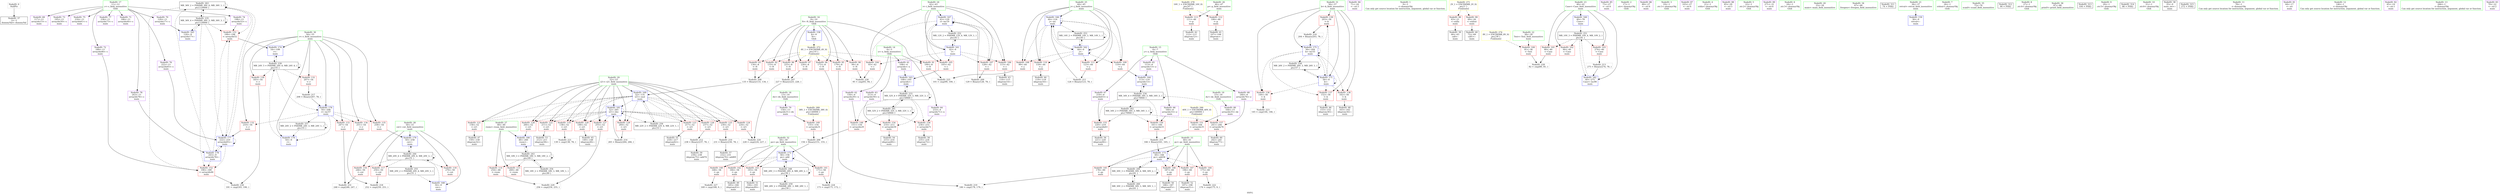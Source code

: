 digraph "SVFG" {
	label="SVFG";

	Node0x564c659295b0 [shape=record,color=grey,label="{NodeID: 0\nNullPtr}"];
	Node0x564c659295b0 -> Node0x564c6594e9d0[style=solid];
	Node0x564c6596e390 [shape=record,color=black,label="{NodeID: 263\nMR_36V_2 = PHI(MR_36V_6, MR_36V_1, )\npts\{120000 \}\n}"];
	Node0x564c6596e390 -> Node0x564c659567b0[style=dashed];
	Node0x564c6596e390 -> Node0x564c65956880[style=dashed];
	Node0x564c6596e390 -> Node0x564c65957c30[style=dashed];
	Node0x564c6596e390 -> Node0x564c65965390[style=dashed];
	Node0x564c6596e390 -> Node0x564c6596e390[style=dashed];
	Node0x564c65957ea0 [shape=record,color=blue,label="{NodeID: 180\n48\<--260\nroom\<--\nmain\n}"];
	Node0x564c65957ea0 -> Node0x564c65967b90[style=dashed];
	Node0x564c6594f3c0 [shape=record,color=red,label="{NodeID: 97\n226\<--8\n\<--N\nmain\n}"];
	Node0x564c6594f3c0 -> Node0x564c659535e0[style=solid];
	Node0x564c6594e390 [shape=record,color=green,label="{NodeID: 14\n4\<--5\nx\<--x_field_insensitive\nGlob }"];
	Node0x564c6594e390 -> Node0x564c65950da0[style=solid];
	Node0x564c6594e390 -> Node0x564c65950e70[style=solid];
	Node0x564c6594e390 -> Node0x564c65950f40[style=solid];
	Node0x564c6594e390 -> Node0x564c65951010[style=solid];
	Node0x564c6594ff20 [shape=record,color=red,label="{NodeID: 111\n123\<--44\n\<--j\nmain\n}"];
	Node0x564c6594ff20 -> Node0x564c6595a9f0[style=solid];
	Node0x564c6592d840 [shape=record,color=green,label="{NodeID: 28\n50\<--51\ncnt\<--cnt_field_insensitive\nmain\n}"];
	Node0x564c6592d840 -> Node0x564c65954a70[style=solid];
	Node0x564c6592d840 -> Node0x564c65954b40[style=solid];
	Node0x564c6592d840 -> Node0x564c65954c10[style=solid];
	Node0x564c6592d840 -> Node0x564c659574e0[style=solid];
	Node0x564c6592d840 -> Node0x564c65957dd0[style=solid];
	Node0x564c65953760 [shape=record,color=grey,label="{NodeID: 208\n135 = Binary(133, 134, )\n}"];
	Node0x564c65953760 -> Node0x564c659575b0[style=solid];
	Node0x564c659551c0 [shape=record,color=red,label="{NodeID: 125\n230\<--52\n\<--i21\nmain\n}"];
	Node0x564c659551c0 -> Node0x564c6595a870[style=solid];
	Node0x564c6594ee10 [shape=record,color=black,label="{NodeID: 42\n112\<--111\nidxprom12\<--\nmain\n}"];
	Node0x564c6595ba70 [shape=record,color=grey,label="{NodeID: 222\n176 = cmp(175, 9, )\n}"];
	Node0x564c65955d20 [shape=record,color=red,label="{NodeID: 139\n203\<--56\n\<--k\nmain\n}"];
	Node0x564c65955d20 -> Node0x564c6595b170[style=solid];
	Node0x564c65950990 [shape=record,color=black,label="{NodeID: 56\n221\<--220\nidxprom64\<--\nmain\n}"];
	Node0x564c65956880 [shape=record,color=red,label="{NodeID: 153\n199\<--198\n\<--arrayidx52\nmain\n}"];
	Node0x564c65956880 -> Node0x564c659579c0[style=solid];
	Node0x564c659514f0 [shape=record,color=purple,label="{NodeID: 70\n120\<--11\narrayidx17\<--c\nmain\n}"];
	Node0x564c659514f0 -> Node0x564c65957270[style=solid];
	Node0x564c65957410 [shape=record,color=blue,label="{NodeID: 167\n42\<--129\ni\<--inc19\nmain\n}"];
	Node0x564c65957410 -> Node0x564c6594f970[style=dashed];
	Node0x564c65957410 -> Node0x564c6594fa40[style=dashed];
	Node0x564c65957410 -> Node0x564c6594fb10[style=dashed];
	Node0x564c65957410 -> Node0x564c6594fbe0[style=dashed];
	Node0x564c65957410 -> Node0x564c65957410[style=dashed];
	Node0x564c65957410 -> Node0x564c6596a890[style=dashed];
	Node0x564c65952050 [shape=record,color=purple,label="{NodeID: 84\n71\<--24\n\<--.str.3\nmain\n}"];
	Node0x564c6592cea0 [shape=record,color=green,label="{NodeID: 1\n9\<--1\n\<--dummyObj\nCan only get source location for instruction, argument, global var or function.}"];
	Node0x564c65957f70 [shape=record,color=blue,label="{NodeID: 181\n52\<--265\ni21\<--dec\nmain\n}"];
	Node0x564c65957f70 -> Node0x564c65954ce0[style=dashed];
	Node0x564c65957f70 -> Node0x564c65954db0[style=dashed];
	Node0x564c65957f70 -> Node0x564c65954e80[style=dashed];
	Node0x564c65957f70 -> Node0x564c65954f50[style=dashed];
	Node0x564c65957f70 -> Node0x564c65955020[style=dashed];
	Node0x564c65957f70 -> Node0x564c659550f0[style=dashed];
	Node0x564c65957f70 -> Node0x564c659551c0[style=dashed];
	Node0x564c65957f70 -> Node0x564c65955290[style=dashed];
	Node0x564c65957f70 -> Node0x564c65955360[style=dashed];
	Node0x564c65957f70 -> Node0x564c65955430[style=dashed];
	Node0x564c65957f70 -> Node0x564c65955500[style=dashed];
	Node0x564c65957f70 -> Node0x564c65957f70[style=dashed];
	Node0x564c65957f70 -> Node0x564c6596c4a0[style=dashed];
	Node0x564c6594f490 [shape=record,color=red,label="{NodeID: 98\n63\<--21\n\<--stdin\nmain\n}"];
	Node0x564c6594f490 -> Node0x564c6594eba0[style=solid];
	Node0x564c6592c820 [shape=record,color=green,label="{NodeID: 15\n6\<--7\ny\<--y_field_insensitive\nGlob }"];
	Node0x564c6592c820 -> Node0x564c659510e0[style=solid];
	Node0x564c6592c820 -> Node0x564c659511b0[style=solid];
	Node0x564c6592c820 -> Node0x564c65951280[style=solid];
	Node0x564c6592c820 -> Node0x564c65951350[style=solid];
	Node0x564c65971bf0 [shape=record,color=yellow,style=double,label="{NodeID: 278\n16V_1 = ENCHI(MR_16V_0)\npts\{47 \}\nFun[main]}"];
	Node0x564c65971bf0 -> Node0x564c6594fff0[style=dashed];
	Node0x564c65971bf0 -> Node0x564c659500c0[style=dashed];
	Node0x564c6594fff0 [shape=record,color=red,label="{NodeID: 112\n106\<--46\n\<--p\nmain\n}"];
	Node0x564c6594fff0 -> Node0x564c6594ed40[style=solid];
	Node0x564c6592d910 [shape=record,color=green,label="{NodeID: 29\n52\<--53\ni21\<--i21_field_insensitive\nmain\n}"];
	Node0x564c6592d910 -> Node0x564c65954ce0[style=solid];
	Node0x564c6592d910 -> Node0x564c65954db0[style=solid];
	Node0x564c6592d910 -> Node0x564c65954e80[style=solid];
	Node0x564c6592d910 -> Node0x564c65954f50[style=solid];
	Node0x564c6592d910 -> Node0x564c65955020[style=solid];
	Node0x564c6592d910 -> Node0x564c659550f0[style=solid];
	Node0x564c6592d910 -> Node0x564c659551c0[style=solid];
	Node0x564c6592d910 -> Node0x564c65955290[style=solid];
	Node0x564c6592d910 -> Node0x564c65955360[style=solid];
	Node0x564c6592d910 -> Node0x564c65955430[style=solid];
	Node0x564c6592d910 -> Node0x564c65955500[style=solid];
	Node0x564c6592d910 -> Node0x564c659575b0[style=solid];
	Node0x564c6592d910 -> Node0x564c65957f70[style=solid];
	Node0x564c659538e0 [shape=record,color=grey,label="{NodeID: 209\n129 = Binary(128, 78, )\n}"];
	Node0x564c659538e0 -> Node0x564c65957410[style=solid];
	Node0x564c65955290 [shape=record,color=red,label="{NodeID: 126\n237\<--52\n\<--i21\nmain\n}"];
	Node0x564c65955290 -> Node0x564c6595ab70[style=solid];
	Node0x564c6594eee0 [shape=record,color=black,label="{NodeID: 43\n116\<--115\nidxprom14\<--\nmain\n}"];
	Node0x564c6595bbf0 [shape=record,color=grey,label="{NodeID: 223\n145 = cmp(144, 146, )\n}"];
	Node0x564c65955df0 [shape=record,color=red,label="{NodeID: 140\n168\<--58\n\<--px\nmain\n}"];
	Node0x564c65955df0 -> Node0x564c6595c1f0[style=solid];
	Node0x564c65950a60 [shape=record,color=black,label="{NodeID: 57\n232\<--231\nidxprom70\<--add69\nmain\n}"];
	Node0x564c65956950 [shape=record,color=red,label="{NodeID: 154\n214\<--213\n\<--arrayidx59\nmain\n}"];
	Node0x564c65956950 -> Node0x564c659507f0[style=solid];
	Node0x564c659515c0 [shape=record,color=purple,label="{NodeID: 71\n186\<--11\narrayidx44\<--c\nmain\n}"];
	Node0x564c6596a390 [shape=record,color=black,label="{NodeID: 251\nMR_10V_3 = PHI(MR_10V_4, MR_10V_2, )\npts\{41 \}\n}"];
	Node0x564c6596a390 -> Node0x564c6594f700[style=dashed];
	Node0x564c6596a390 -> Node0x564c6594f7d0[style=dashed];
	Node0x564c6596a390 -> Node0x564c6594f8a0[style=dashed];
	Node0x564c6596a390 -> Node0x564c65958040[style=dashed];
	Node0x564c659574e0 [shape=record,color=blue,label="{NodeID: 168\n50\<--9\ncnt\<--\nmain\n}"];
	Node0x564c659574e0 -> Node0x564c65968090[style=dashed];
	Node0x564c65952120 [shape=record,color=purple,label="{NodeID: 85\n73\<--27\n\<--.str.4\nmain\n}"];
	Node0x564c6592cff0 [shape=record,color=green,label="{NodeID: 2\n17\<--1\n.str\<--dummyObj\nGlob }"];
	Node0x564c65958040 [shape=record,color=blue,label="{NodeID: 182\n40\<--275\nCase\<--inc90\nmain\n}"];
	Node0x564c65958040 -> Node0x564c6596a390[style=dashed];
	Node0x564c6594f560 [shape=record,color=red,label="{NodeID: 99\n69\<--26\n\<--stdout\nmain\n}"];
	Node0x564c6594f560 -> Node0x564c6594ec70[style=solid];
	Node0x564c6592c920 [shape=record,color=green,label="{NodeID: 16\n8\<--10\nN\<--N_field_insensitive\nGlob }"];
	Node0x564c6592c920 -> Node0x564c65952530[style=solid];
	Node0x564c6592c920 -> Node0x564c65952600[style=solid];
	Node0x564c6592c920 -> Node0x564c659526d0[style=solid];
	Node0x564c6592c920 -> Node0x564c659527a0[style=solid];
	Node0x564c6592c920 -> Node0x564c65952870[style=solid];
	Node0x564c6592c920 -> Node0x564c65952940[style=solid];
	Node0x564c6592c920 -> Node0x564c6594f2f0[style=solid];
	Node0x564c6592c920 -> Node0x564c6594f3c0[style=solid];
	Node0x564c6592c920 -> Node0x564c65956c90[style=solid];
	Node0x564c659500c0 [shape=record,color=red,label="{NodeID: 113\n111\<--46\n\<--p\nmain\n}"];
	Node0x564c659500c0 -> Node0x564c6594ee10[style=solid];
	Node0x564c6592d9e0 [shape=record,color=green,label="{NodeID: 30\n54\<--55\nr\<--r_field_insensitive\nmain\n}"];
	Node0x564c6592d9e0 -> Node0x564c659555d0[style=solid];
	Node0x564c6592d9e0 -> Node0x564c659556a0[style=solid];
	Node0x564c6592d9e0 -> Node0x564c65955770[style=solid];
	Node0x564c6592d9e0 -> Node0x564c65955840[style=solid];
	Node0x564c6592d9e0 -> Node0x564c65955910[style=solid];
	Node0x564c6592d9e0 -> Node0x564c659559e0[style=solid];
	Node0x564c6592d9e0 -> Node0x564c65957680[style=solid];
	Node0x564c6592d9e0 -> Node0x564c659579c0[style=solid];
	Node0x564c6592d9e0 -> Node0x564c65957b60[style=solid];
	Node0x564c6595a870 [shape=record,color=grey,label="{NodeID: 210\n231 = Binary(230, 78, )\n}"];
	Node0x564c6595a870 -> Node0x564c65950a60[style=solid];
	Node0x564c65955360 [shape=record,color=red,label="{NodeID: 127\n255\<--52\n\<--i21\nmain\n}"];
	Node0x564c65955360 -> Node0x564c6595c4f0[style=solid];
	Node0x564c6594efb0 [shape=record,color=black,label="{NodeID: 44\n119\<--118\nidxprom16\<--\nmain\n}"];
	Node0x564c6595bd70 [shape=record,color=grey,label="{NodeID: 224\n173 = cmp(171, 172, )\n}"];
	Node0x564c65955ec0 [shape=record,color=red,label="{NodeID: 141\n171\<--58\n\<--px\nmain\n}"];
	Node0x564c65955ec0 -> Node0x564c6595bd70[style=solid];
	Node0x564c65950b30 [shape=record,color=black,label="{NodeID: 58\n235\<--234\nidxprom72\<--\nmain\n}"];
	Node0x564c65956a20 [shape=record,color=red,label="{NodeID: 155\n220\<--219\n\<--arrayidx63\nmain\n}"];
	Node0x564c65956a20 -> Node0x564c65950990[style=solid];
	Node0x564c65951690 [shape=record,color=purple,label="{NodeID: 72\n189\<--11\narrayidx46\<--c\nmain\n}"];
	Node0x564c65951690 -> Node0x564c659567b0[style=solid];
	Node0x564c6596a890 [shape=record,color=black,label="{NodeID: 252\nMR_12V_2 = PHI(MR_12V_4, MR_12V_1, )\npts\{43 \}\n}"];
	Node0x564c6596a890 -> Node0x564c65956f30[style=dashed];
	Node0x564c659575b0 [shape=record,color=blue,label="{NodeID: 169\n52\<--135\ni21\<--mul\nmain\n}"];
	Node0x564c659575b0 -> Node0x564c65954ce0[style=dashed];
	Node0x564c659575b0 -> Node0x564c65954db0[style=dashed];
	Node0x564c659575b0 -> Node0x564c65954e80[style=dashed];
	Node0x564c659575b0 -> Node0x564c65954f50[style=dashed];
	Node0x564c659575b0 -> Node0x564c65955020[style=dashed];
	Node0x564c659575b0 -> Node0x564c659550f0[style=dashed];
	Node0x564c659575b0 -> Node0x564c659551c0[style=dashed];
	Node0x564c659575b0 -> Node0x564c65955290[style=dashed];
	Node0x564c659575b0 -> Node0x564c65955360[style=dashed];
	Node0x564c659575b0 -> Node0x564c65955430[style=dashed];
	Node0x564c659575b0 -> Node0x564c65955500[style=dashed];
	Node0x564c659575b0 -> Node0x564c65957f70[style=dashed];
	Node0x564c659575b0 -> Node0x564c6596c4a0[style=dashed];
	Node0x564c659521f0 [shape=record,color=purple,label="{NodeID: 86\n89\<--27\n\<--.str.4\nmain\n}"];
	Node0x564c6592c490 [shape=record,color=green,label="{NodeID: 3\n19\<--1\n.str.1\<--dummyObj\nGlob }"];
	Node0x564c6594f630 [shape=record,color=red,label="{NodeID: 100\n81\<--38\n\<--Test\nmain\n}"];
	Node0x564c6594f630 -> Node0x564c6595c370[style=solid];
	Node0x564c65929750 [shape=record,color=green,label="{NodeID: 17\n11\<--12\nc\<--c_field_insensitive\nGlob }"];
	Node0x564c65929750 -> Node0x564c65951420[style=solid];
	Node0x564c65929750 -> Node0x564c659514f0[style=solid];
	Node0x564c65929750 -> Node0x564c659515c0[style=solid];
	Node0x564c65929750 -> Node0x564c65951690[style=solid];
	Node0x564c65929750 -> Node0x564c65951760[style=solid];
	Node0x564c65929750 -> Node0x564c65951830[style=solid];
	Node0x564c65929750 -> Node0x564c65951900[style=solid];
	Node0x564c65929750 -> Node0x564c659519d0[style=solid];
	Node0x564c65929750 -> Node0x564c65951aa0[style=solid];
	Node0x564c65929750 -> Node0x564c65951b70[style=solid];
	Node0x564c65950190 [shape=record,color=red,label="{NodeID: 114\n254\<--48\n\<--room\nmain\n}"];
	Node0x564c65950190 -> Node0x564c6595c4f0[style=solid];
	Node0x564c6592dab0 [shape=record,color=green,label="{NodeID: 31\n56\<--57\nk\<--k_field_insensitive\nmain\n}"];
	Node0x564c6592dab0 -> Node0x564c65955ab0[style=solid];
	Node0x564c6592dab0 -> Node0x564c65955b80[style=solid];
	Node0x564c6592dab0 -> Node0x564c65955c50[style=solid];
	Node0x564c6592dab0 -> Node0x564c65955d20[style=solid];
	Node0x564c6592dab0 -> Node0x564c65957750[style=solid];
	Node0x564c6592dab0 -> Node0x564c65957a90[style=solid];
	Node0x564c6595a9f0 [shape=record,color=grey,label="{NodeID: 211\n124 = Binary(123, 78, )\n}"];
	Node0x564c6595a9f0 -> Node0x564c65957340[style=solid];
	Node0x564c65955430 [shape=record,color=red,label="{NodeID: 128\n260\<--52\n\<--i21\nmain\n}"];
	Node0x564c65955430 -> Node0x564c65957ea0[style=solid];
	Node0x564c6594f080 [shape=record,color=black,label="{NodeID: 45\n149\<--148\nidxprom28\<--\nmain\n}"];
	Node0x564c6595bef0 [shape=record,color=grey,label="{NodeID: 225\n101 = cmp(99, 100, )\n}"];
	Node0x564c65955f90 [shape=record,color=red,label="{NodeID: 142\n184\<--58\n\<--px\nmain\n}"];
	Node0x564c65955f90 -> Node0x564c659503e0[style=solid];
	Node0x564c65950c00 [shape=record,color=black,label="{NodeID: 59\n239\<--238\nidxprom75\<--add74\nmain\n}"];
	Node0x564c65966790 [shape=record,color=black,label="{NodeID: 239\nMR_24V_5 = PHI(MR_24V_6, MR_24V_4, )\npts\{55 \}\n}"];
	Node0x564c65966790 -> Node0x564c659555d0[style=dashed];
	Node0x564c65966790 -> Node0x564c659556a0[style=dashed];
	Node0x564c65966790 -> Node0x564c659579c0[style=dashed];
	Node0x564c65966790 -> Node0x564c65957b60[style=dashed];
	Node0x564c65966790 -> Node0x564c65966790[style=dashed];
	Node0x564c65956af0 [shape=record,color=red,label="{NodeID: 156\n234\<--233\n\<--arrayidx71\nmain\n}"];
	Node0x564c65956af0 -> Node0x564c65950b30[style=solid];
	Node0x564c65951760 [shape=record,color=purple,label="{NodeID: 73\n195\<--11\narrayidx50\<--c\nmain\n}"];
	Node0x564c6596ad90 [shape=record,color=black,label="{NodeID: 253\nMR_14V_2 = PHI(MR_14V_3, MR_14V_1, )\npts\{45 \}\n}"];
	Node0x564c6596ad90 -> Node0x564c65957000[style=dashed];
	Node0x564c6596ad90 -> Node0x564c6596ad90[style=dashed];
	Node0x564c65957680 [shape=record,color=blue,label="{NodeID: 170\n54\<--9\nr\<--\nmain\n}"];
	Node0x564c65957680 -> Node0x564c65966790[style=dashed];
	Node0x564c659522c0 [shape=record,color=purple,label="{NodeID: 87\n103\<--27\n\<--.str.4\nmain\n}"];
	Node0x564c6594deb0 [shape=record,color=green,label="{NodeID: 4\n21\<--1\nstdin\<--dummyObj\nGlob }"];
	Node0x564c6594f700 [shape=record,color=red,label="{NodeID: 101\n80\<--40\n\<--Case\nmain\n}"];
	Node0x564c6594f700 -> Node0x564c6595c370[style=solid];
	Node0x564c65929850 [shape=record,color=green,label="{NodeID: 18\n13\<--14\ndx\<--dx_field_insensitive\nGlob }"];
	Node0x564c65929850 -> Node0x564c65951c40[style=solid];
	Node0x564c65950260 [shape=record,color=red,label="{NodeID: 115\n269\<--48\n\<--room\nmain\n}"];
	Node0x564c6592db80 [shape=record,color=green,label="{NodeID: 32\n58\<--59\npx\<--px_field_insensitive\nmain\n}"];
	Node0x564c6592db80 -> Node0x564c65955df0[style=solid];
	Node0x564c6592db80 -> Node0x564c65955ec0[style=solid];
	Node0x564c6592db80 -> Node0x564c65955f90[style=solid];
	Node0x564c6592db80 -> Node0x564c65956060[style=solid];
	Node0x564c6592db80 -> Node0x564c65957820[style=solid];
	Node0x564c6595ab70 [shape=record,color=grey,label="{NodeID: 212\n238 = Binary(237, 78, )\n}"];
	Node0x564c6595ab70 -> Node0x564c65950c00[style=solid];
	Node0x564c65955500 [shape=record,color=red,label="{NodeID: 129\n264\<--52\n\<--i21\nmain\n}"];
	Node0x564c65955500 -> Node0x564c6595ae70[style=solid];
	Node0x564c6594f150 [shape=record,color=black,label="{NodeID: 46\n153\<--152\nidxprom30\<--\nmain\n}"];
	Node0x564c6595c070 [shape=record,color=grey,label="{NodeID: 226\n95 = cmp(93, 94, )\n}"];
	Node0x564c65956060 [shape=record,color=red,label="{NodeID: 143\n193\<--58\n\<--px\nmain\n}"];
	Node0x564c65956060 -> Node0x564c65950580[style=solid];
	Node0x564c65950cd0 [shape=record,color=black,label="{NodeID: 60\n242\<--241\nidxprom77\<--\nmain\n}"];
	Node0x564c65956bc0 [shape=record,color=red,label="{NodeID: 157\n241\<--240\n\<--arrayidx76\nmain\n}"];
	Node0x564c65956bc0 -> Node0x564c65950cd0[style=solid];
	Node0x564c65951830 [shape=record,color=purple,label="{NodeID: 74\n198\<--11\narrayidx52\<--c\nmain\n}"];
	Node0x564c65951830 -> Node0x564c65956880[style=solid];
	Node0x564c6596b290 [shape=record,color=black,label="{NodeID: 254\nMR_18V_2 = PHI(MR_18V_3, MR_18V_1, )\npts\{49 \}\n}"];
	Node0x564c6596b290 -> Node0x564c65967b90[style=dashed];
	Node0x564c65957750 [shape=record,color=blue,label="{NodeID: 171\n56\<--9\nk\<--\nmain\n}"];
	Node0x564c65957750 -> Node0x564c65955ab0[style=dashed];
	Node0x564c65957750 -> Node0x564c65955b80[style=dashed];
	Node0x564c65957750 -> Node0x564c65955c50[style=dashed];
	Node0x564c65957750 -> Node0x564c65955d20[style=dashed];
	Node0x564c65957750 -> Node0x564c65957750[style=dashed];
	Node0x564c65957750 -> Node0x564c65957a90[style=dashed];
	Node0x564c65957750 -> Node0x564c6596ca90[style=dashed];
	Node0x564c65952390 [shape=record,color=purple,label="{NodeID: 88\n85\<--29\n\<--.str.5\nmain\n}"];
	Node0x564c6594df40 [shape=record,color=green,label="{NodeID: 5\n22\<--1\n.str.2\<--dummyObj\nGlob }"];
	Node0x564c6594f7d0 [shape=record,color=red,label="{NodeID: 102\n84\<--40\n\<--Case\nmain\n}"];
	Node0x564c659299e0 [shape=record,color=green,label="{NodeID: 19\n15\<--16\ndy\<--dy_field_insensitive\nGlob }"];
	Node0x564c659299e0 -> Node0x564c65951d10[style=solid];
	Node0x564c65954a70 [shape=record,color=red,label="{NodeID: 116\n246\<--50\n\<--cnt\nmain\n}"];
	Node0x564c65954a70 -> Node0x564c6595c7f0[style=solid];
	Node0x564c6592dc50 [shape=record,color=green,label="{NodeID: 33\n60\<--61\npy\<--py_field_insensitive\nmain\n}"];
	Node0x564c6592dc50 -> Node0x564c65956130[style=solid];
	Node0x564c6592dc50 -> Node0x564c65956200[style=solid];
	Node0x564c6592dc50 -> Node0x564c659562d0[style=solid];
	Node0x564c6592dc50 -> Node0x564c659563a0[style=solid];
	Node0x564c6592dc50 -> Node0x564c659578f0[style=solid];
	Node0x564c6595acf0 [shape=record,color=grey,label="{NodeID: 213\n275 = Binary(274, 78, )\n}"];
	Node0x564c6595acf0 -> Node0x564c65958040[style=solid];
	Node0x564c659555d0 [shape=record,color=red,label="{NodeID: 130\n183\<--54\n\<--r\nmain\n}"];
	Node0x564c659555d0 -> Node0x564c6595c670[style=solid];
	Node0x564c6594f220 [shape=record,color=black,label="{NodeID: 47\n159\<--158\nidxprom32\<--\nmain\n}"];
	Node0x564c6595c1f0 [shape=record,color=grey,label="{NodeID: 227\n169 = cmp(168, 9, )\n}"];
	Node0x564c65956130 [shape=record,color=red,label="{NodeID: 144\n175\<--60\n\<--py\nmain\n}"];
	Node0x564c65956130 -> Node0x564c6595ba70[style=solid];
	Node0x564c65950da0 [shape=record,color=purple,label="{NodeID: 61\n108\<--4\narrayidx\<--x\nmain\n}"];
	Node0x564c65950da0 -> Node0x564c659570d0[style=solid];
	Node0x564c65956c90 [shape=record,color=blue,label="{NodeID: 158\n8\<--9\nN\<--\nGlob }"];
	Node0x564c65956c90 -> Node0x564c659716b0[style=dashed];
	Node0x564c65951900 [shape=record,color=purple,label="{NodeID: 75\n216\<--11\narrayidx61\<--c\nmain\n}"];
	Node0x564c6596b790 [shape=record,color=black,label="{NodeID: 255\nMR_20V_2 = PHI(MR_20V_4, MR_20V_1, )\npts\{51 \}\n}"];
	Node0x564c6596b790 -> Node0x564c659574e0[style=dashed];
	Node0x564c65957820 [shape=record,color=blue,label="{NodeID: 172\n58\<--156\npx\<--add\nmain\n}"];
	Node0x564c65957820 -> Node0x564c65955df0[style=dashed];
	Node0x564c65957820 -> Node0x564c65955ec0[style=dashed];
	Node0x564c65957820 -> Node0x564c65955f90[style=dashed];
	Node0x564c65957820 -> Node0x564c65956060[style=dashed];
	Node0x564c65957820 -> Node0x564c65957820[style=dashed];
	Node0x564c65957820 -> Node0x564c65969490[style=dashed];
	Node0x564c65952460 [shape=record,color=purple,label="{NodeID: 89\n271\<--31\n\<--.str.6\nmain\n}"];
	Node0x564c6592c5b0 [shape=record,color=green,label="{NodeID: 6\n24\<--1\n.str.3\<--dummyObj\nGlob }"];
	Node0x564c6594f8a0 [shape=record,color=red,label="{NodeID: 103\n274\<--40\n\<--Case\nmain\n}"];
	Node0x564c6594f8a0 -> Node0x564c6595acf0[style=solid];
	Node0x564c65929ae0 [shape=record,color=green,label="{NodeID: 20\n33\<--34\nmain\<--main_field_insensitive\n}"];
	Node0x564c65954b40 [shape=record,color=red,label="{NodeID: 117\n250\<--50\n\<--cnt\nmain\n}"];
	Node0x564c65954b40 -> Node0x564c6595b470[style=solid];
	Node0x564c6592dd20 [shape=record,color=green,label="{NodeID: 34\n67\<--68\nfreopen\<--freopen_field_insensitive\n}"];
	Node0x564c6595ae70 [shape=record,color=grey,label="{NodeID: 214\n265 = Binary(264, 266, )\n}"];
	Node0x564c6595ae70 -> Node0x564c65957f70[style=solid];
	Node0x564c659556a0 [shape=record,color=red,label="{NodeID: 131\n207\<--54\n\<--r\nmain\n}"];
	Node0x564c659556a0 -> Node0x564c6595b2f0[style=solid];
	Node0x564c65950310 [shape=record,color=black,label="{NodeID: 48\n163\<--162\nidxprom34\<--\nmain\n}"];
	Node0x564c656c3ef0 [shape=record,color=black,label="{NodeID: 311\n74 = PHI()\n}"];
	Node0x564c6595c370 [shape=record,color=grey,label="{NodeID: 228\n82 = cmp(80, 81, )\n}"];
	Node0x564c65956200 [shape=record,color=red,label="{NodeID: 145\n178\<--60\n\<--py\nmain\n}"];
	Node0x564c65956200 -> Node0x564c6595b5f0[style=solid];
	Node0x564c65950e70 [shape=record,color=purple,label="{NodeID: 62\n150\<--4\narrayidx29\<--x\nmain\n}"];
	Node0x564c65950e70 -> Node0x564c65956470[style=solid];
	Node0x564c65956d90 [shape=record,color=blue,label="{NodeID: 159\n36\<--9\nretval\<--\nmain\n}"];
	Node0x564c659519d0 [shape=record,color=purple,label="{NodeID: 76\n222\<--11\narrayidx65\<--c\nmain\n}"];
	Node0x564c659519d0 -> Node0x564c65957c30[style=solid];
	Node0x564c6596c4a0 [shape=record,color=black,label="{NodeID: 256\nMR_22V_2 = PHI(MR_22V_4, MR_22V_1, )\npts\{53 \}\n}"];
	Node0x564c6596c4a0 -> Node0x564c659575b0[style=dashed];
	Node0x564c659578f0 [shape=record,color=blue,label="{NodeID: 173\n60\<--166\npy\<--add36\nmain\n}"];
	Node0x564c659578f0 -> Node0x564c65956130[style=dashed];
	Node0x564c659578f0 -> Node0x564c65956200[style=dashed];
	Node0x564c659578f0 -> Node0x564c659562d0[style=dashed];
	Node0x564c659578f0 -> Node0x564c659563a0[style=dashed];
	Node0x564c659578f0 -> Node0x564c659578f0[style=dashed];
	Node0x564c659578f0 -> Node0x564c65969990[style=dashed];
	Node0x564c65952530 [shape=record,color=red,label="{NodeID: 90\n94\<--8\n\<--N\nmain\n}"];
	Node0x564c65952530 -> Node0x564c6595c070[style=solid];
	Node0x564c6592c640 [shape=record,color=green,label="{NodeID: 7\n26\<--1\nstdout\<--dummyObj\nGlob }"];
	Node0x564c6594f970 [shape=record,color=red,label="{NodeID: 104\n93\<--42\n\<--i\nmain\n}"];
	Node0x564c6594f970 -> Node0x564c6595c070[style=solid];
	Node0x564c65929be0 [shape=record,color=green,label="{NodeID: 21\n36\<--37\nretval\<--retval_field_insensitive\nmain\n}"];
	Node0x564c65929be0 -> Node0x564c65956d90[style=solid];
	Node0x564c65954c10 [shape=record,color=red,label="{NodeID: 118\n270\<--50\n\<--cnt\nmain\n}"];
	Node0x564c6594e7d0 [shape=record,color=green,label="{NodeID: 35\n75\<--76\nscanf\<--scanf_field_insensitive\n}"];
	Node0x564c6595aff0 [shape=record,color=grey,label="{NodeID: 215\n166 = Binary(161, 165, )\n}"];
	Node0x564c6595aff0 -> Node0x564c659578f0[style=solid];
	Node0x564c65955770 [shape=record,color=red,label="{NodeID: 132\n210\<--54\n\<--r\nmain\n}"];
	Node0x564c65955770 -> Node0x564c65957c30[style=solid];
	Node0x564c659503e0 [shape=record,color=black,label="{NodeID: 49\n185\<--184\nidxprom43\<--\nmain\n}"];
	Node0x564c65981af0 [shape=record,color=black,label="{NodeID: 312\n90 = PHI()\n}"];
	Node0x564c6595c4f0 [shape=record,color=grey,label="{NodeID: 229\n256 = cmp(254, 255, )\n}"];
	Node0x564c659562d0 [shape=record,color=red,label="{NodeID: 146\n187\<--60\n\<--py\nmain\n}"];
	Node0x564c659562d0 -> Node0x564c659504b0[style=solid];
	Node0x564c65950f40 [shape=record,color=purple,label="{NodeID: 63\n213\<--4\narrayidx59\<--x\nmain\n}"];
	Node0x564c65950f40 -> Node0x564c65956950[style=solid];
	Node0x564c65967b90 [shape=record,color=black,label="{NodeID: 243\nMR_18V_3 = PHI(MR_18V_5, MR_18V_2, )\npts\{49 \}\n}"];
	Node0x564c65967b90 -> Node0x564c65950190[style=dashed];
	Node0x564c65967b90 -> Node0x564c65950260[style=dashed];
	Node0x564c65967b90 -> Node0x564c65957ea0[style=dashed];
	Node0x564c65967b90 -> Node0x564c65967b90[style=dashed];
	Node0x564c65967b90 -> Node0x564c6596b290[style=dashed];
	Node0x564c65956e60 [shape=record,color=blue,label="{NodeID: 160\n40\<--78\nCase\<--\nmain\n}"];
	Node0x564c65956e60 -> Node0x564c6596a390[style=dashed];
	Node0x564c65951aa0 [shape=record,color=purple,label="{NodeID: 77\n236\<--11\narrayidx73\<--c\nmain\n}"];
	Node0x564c6596c590 [shape=record,color=black,label="{NodeID: 257\nMR_24V_2 = PHI(MR_24V_3, MR_24V_1, )\npts\{55 \}\n}"];
	Node0x564c6596c590 -> Node0x564c65957680[style=dashed];
	Node0x564c6596c590 -> Node0x564c6596c590[style=dashed];
	Node0x564c659579c0 [shape=record,color=blue,label="{NodeID: 174\n54\<--199\nr\<--\nmain\n}"];
	Node0x564c659579c0 -> Node0x564c65966790[style=dashed];
	Node0x564c65952600 [shape=record,color=red,label="{NodeID: 91\n100\<--8\n\<--N\nmain\n}"];
	Node0x564c65952600 -> Node0x564c6595bef0[style=solid];
	Node0x564c6592d4f0 [shape=record,color=green,label="{NodeID: 8\n27\<--1\n.str.4\<--dummyObj\nGlob }"];
	Node0x564c65970b90 [shape=record,color=yellow,style=double,label="{NodeID: 271\n2V_1 = ENCHI(MR_2V_0)\npts\{1 \}\nFun[main]}"];
	Node0x564c65970b90 -> Node0x564c6594f490[style=dashed];
	Node0x564c65970b90 -> Node0x564c6594f560[style=dashed];
	Node0x564c6594fa40 [shape=record,color=red,label="{NodeID: 105\n105\<--42\n\<--i\nmain\n}"];
	Node0x564c6594fa40 -> Node0x564c659570d0[style=solid];
	Node0x564c65929cb0 [shape=record,color=green,label="{NodeID: 22\n38\<--39\nTest\<--Test_field_insensitive\nmain\n}"];
	Node0x564c65929cb0 -> Node0x564c6594f630[style=solid];
	Node0x564c65954ce0 [shape=record,color=red,label="{NodeID: 119\n138\<--52\n\<--i21\nmain\n}"];
	Node0x564c65954ce0 -> Node0x564c6595b8f0[style=solid];
	Node0x564c6594e8d0 [shape=record,color=green,label="{NodeID: 36\n87\<--88\nprintf\<--printf_field_insensitive\n}"];
	Node0x564c6595b170 [shape=record,color=grey,label="{NodeID: 216\n204 = Binary(203, 78, )\n}"];
	Node0x564c6595b170 -> Node0x564c65957a90[style=solid];
	Node0x564c65955840 [shape=record,color=red,label="{NodeID: 133\n247\<--54\n\<--r\nmain\n}"];
	Node0x564c65955840 -> Node0x564c6595c7f0[style=solid];
	Node0x564c659504b0 [shape=record,color=black,label="{NodeID: 50\n188\<--187\nidxprom45\<--\nmain\n}"];
	Node0x564c65981bf0 [shape=record,color=black,label="{NodeID: 313\n104 = PHI()\n}"];
	Node0x564c6595c670 [shape=record,color=grey,label="{NodeID: 230\n191 = cmp(183, 190, )\n}"];
	Node0x564c659563a0 [shape=record,color=red,label="{NodeID: 147\n196\<--60\n\<--py\nmain\n}"];
	Node0x564c659563a0 -> Node0x564c65950650[style=solid];
	Node0x564c65951010 [shape=record,color=purple,label="{NodeID: 64\n233\<--4\narrayidx71\<--x\nmain\n}"];
	Node0x564c65951010 -> Node0x564c65956af0[style=solid];
	Node0x564c65968090 [shape=record,color=black,label="{NodeID: 244\nMR_20V_4 = PHI(MR_20V_6, MR_20V_3, )\npts\{51 \}\n}"];
	Node0x564c65968090 -> Node0x564c65954a70[style=dashed];
	Node0x564c65968090 -> Node0x564c65954b40[style=dashed];
	Node0x564c65968090 -> Node0x564c65954c10[style=dashed];
	Node0x564c65968090 -> Node0x564c65957dd0[style=dashed];
	Node0x564c65968090 -> Node0x564c65968090[style=dashed];
	Node0x564c65968090 -> Node0x564c6596b790[style=dashed];
	Node0x564c65956f30 [shape=record,color=blue,label="{NodeID: 161\n42\<--9\ni\<--\nmain\n}"];
	Node0x564c65956f30 -> Node0x564c6594f970[style=dashed];
	Node0x564c65956f30 -> Node0x564c6594fa40[style=dashed];
	Node0x564c65956f30 -> Node0x564c6594fb10[style=dashed];
	Node0x564c65956f30 -> Node0x564c6594fbe0[style=dashed];
	Node0x564c65956f30 -> Node0x564c65957410[style=dashed];
	Node0x564c65956f30 -> Node0x564c6596a890[style=dashed];
	Node0x564c65951b70 [shape=record,color=purple,label="{NodeID: 78\n243\<--11\narrayidx78\<--c\nmain\n}"];
	Node0x564c65951b70 -> Node0x564c65957d00[style=solid];
	Node0x564c6596ca90 [shape=record,color=black,label="{NodeID: 258\nMR_26V_2 = PHI(MR_26V_3, MR_26V_1, )\npts\{57 \}\n}"];
	Node0x564c6596ca90 -> Node0x564c65957750[style=dashed];
	Node0x564c6596ca90 -> Node0x564c6596ca90[style=dashed];
	Node0x564c65957a90 [shape=record,color=blue,label="{NodeID: 175\n56\<--204\nk\<--inc55\nmain\n}"];
	Node0x564c65957a90 -> Node0x564c65955ab0[style=dashed];
	Node0x564c65957a90 -> Node0x564c65955b80[style=dashed];
	Node0x564c65957a90 -> Node0x564c65955c50[style=dashed];
	Node0x564c65957a90 -> Node0x564c65955d20[style=dashed];
	Node0x564c65957a90 -> Node0x564c65957750[style=dashed];
	Node0x564c65957a90 -> Node0x564c65957a90[style=dashed];
	Node0x564c65957a90 -> Node0x564c6596ca90[style=dashed];
	Node0x564c659526d0 [shape=record,color=red,label="{NodeID: 92\n133\<--8\n\<--N\nmain\n}"];
	Node0x564c659526d0 -> Node0x564c65953760[style=solid];
	Node0x564c6592d580 [shape=record,color=green,label="{NodeID: 9\n29\<--1\n.str.5\<--dummyObj\nGlob }"];
	Node0x564c659716b0 [shape=record,color=yellow,style=double,label="{NodeID: 272\n4V_1 = ENCHI(MR_4V_0)\npts\{10 \}\nFun[main]}"];
	Node0x564c659716b0 -> Node0x564c65952530[style=dashed];
	Node0x564c659716b0 -> Node0x564c65952600[style=dashed];
	Node0x564c659716b0 -> Node0x564c659526d0[style=dashed];
	Node0x564c659716b0 -> Node0x564c659527a0[style=dashed];
	Node0x564c659716b0 -> Node0x564c65952870[style=dashed];
	Node0x564c659716b0 -> Node0x564c65952940[style=dashed];
	Node0x564c659716b0 -> Node0x564c6594f2f0[style=dashed];
	Node0x564c659716b0 -> Node0x564c6594f3c0[style=dashed];
	Node0x564c6594fb10 [shape=record,color=red,label="{NodeID: 106\n115\<--42\n\<--i\nmain\n}"];
	Node0x564c6594fb10 -> Node0x564c6594eee0[style=solid];
	Node0x564c65929d80 [shape=record,color=green,label="{NodeID: 23\n40\<--41\nCase\<--Case_field_insensitive\nmain\n}"];
	Node0x564c65929d80 -> Node0x564c6594f700[style=solid];
	Node0x564c65929d80 -> Node0x564c6594f7d0[style=solid];
	Node0x564c65929d80 -> Node0x564c6594f8a0[style=solid];
	Node0x564c65929d80 -> Node0x564c65956e60[style=solid];
	Node0x564c65929d80 -> Node0x564c65958040[style=solid];
	Node0x564c65954db0 [shape=record,color=red,label="{NodeID: 120\n148\<--52\n\<--i21\nmain\n}"];
	Node0x564c65954db0 -> Node0x564c6594f080[style=solid];
	Node0x564c6594e9d0 [shape=record,color=black,label="{NodeID: 37\n2\<--3\ndummyVal\<--dummyVal\n}"];
	Node0x564c6595b2f0 [shape=record,color=grey,label="{NodeID: 217\n208 = Binary(207, 78, )\n}"];
	Node0x564c6595b2f0 -> Node0x564c65957b60[style=solid];
	Node0x564c65955910 [shape=record,color=red,label="{NodeID: 134\n251\<--54\n\<--r\nmain\n}"];
	Node0x564c65955910 -> Node0x564c6595b470[style=solid];
	Node0x564c65950580 [shape=record,color=black,label="{NodeID: 51\n194\<--193\nidxprom49\<--\nmain\n}"];
	Node0x564c65981cf0 [shape=record,color=black,label="{NodeID: 314\n86 = PHI()\n}"];
	Node0x564c6595c7f0 [shape=record,color=grey,label="{NodeID: 231\n248 = cmp(246, 247, )\n}"];
	Node0x564c65956470 [shape=record,color=red,label="{NodeID: 148\n151\<--150\n\<--arrayidx29\nmain\n}"];
	Node0x564c65956470 -> Node0x564c65953460[style=solid];
	Node0x564c659510e0 [shape=record,color=purple,label="{NodeID: 65\n113\<--6\narrayidx13\<--y\nmain\n}"];
	Node0x564c659510e0 -> Node0x564c659571a0[style=solid];
	Node0x564c65957000 [shape=record,color=blue,label="{NodeID: 162\n44\<--9\nj\<--\nmain\n}"];
	Node0x564c65957000 -> Node0x564c6594fcb0[style=dashed];
	Node0x564c65957000 -> Node0x564c6594fd80[style=dashed];
	Node0x564c65957000 -> Node0x564c6594fe50[style=dashed];
	Node0x564c65957000 -> Node0x564c6594ff20[style=dashed];
	Node0x564c65957000 -> Node0x564c65957000[style=dashed];
	Node0x564c65957000 -> Node0x564c65957340[style=dashed];
	Node0x564c65957000 -> Node0x564c6596ad90[style=dashed];
	Node0x564c65951c40 [shape=record,color=purple,label="{NodeID: 79\n154\<--13\narrayidx31\<--dx\nmain\n}"];
	Node0x564c65951c40 -> Node0x564c65956540[style=solid];
	Node0x564c6596cf90 [shape=record,color=black,label="{NodeID: 259\nMR_28V_2 = PHI(MR_28V_3, MR_28V_1, )\npts\{59 \}\n}"];
	Node0x564c6596cf90 -> Node0x564c65969490[style=dashed];
	Node0x564c65957b60 [shape=record,color=blue,label="{NodeID: 176\n54\<--208\nr\<--inc57\nmain\n}"];
	Node0x564c65957b60 -> Node0x564c65955770[style=dashed];
	Node0x564c65957b60 -> Node0x564c65955840[style=dashed];
	Node0x564c65957b60 -> Node0x564c65955910[style=dashed];
	Node0x564c65957b60 -> Node0x564c659559e0[style=dashed];
	Node0x564c65957b60 -> Node0x564c65957680[style=dashed];
	Node0x564c65957b60 -> Node0x564c6596c590[style=dashed];
	Node0x564c659527a0 [shape=record,color=red,label="{NodeID: 93\n134\<--8\n\<--N\nmain\n}"];
	Node0x564c659527a0 -> Node0x564c65953760[style=solid];
	Node0x564c6592e200 [shape=record,color=green,label="{NodeID: 10\n31\<--1\n.str.6\<--dummyObj\nGlob }"];
	Node0x564c6594fbe0 [shape=record,color=red,label="{NodeID: 107\n128\<--42\n\<--i\nmain\n}"];
	Node0x564c6594fbe0 -> Node0x564c659538e0[style=solid];
	Node0x564c65929e50 [shape=record,color=green,label="{NodeID: 24\n42\<--43\ni\<--i_field_insensitive\nmain\n}"];
	Node0x564c65929e50 -> Node0x564c6594f970[style=solid];
	Node0x564c65929e50 -> Node0x564c6594fa40[style=solid];
	Node0x564c65929e50 -> Node0x564c6594fb10[style=solid];
	Node0x564c65929e50 -> Node0x564c6594fbe0[style=solid];
	Node0x564c65929e50 -> Node0x564c65956f30[style=solid];
	Node0x564c65929e50 -> Node0x564c65957410[style=solid];
	Node0x564c65954e80 [shape=record,color=red,label="{NodeID: 121\n158\<--52\n\<--i21\nmain\n}"];
	Node0x564c65954e80 -> Node0x564c6594f220[style=solid];
	Node0x564c6594ead0 [shape=record,color=black,label="{NodeID: 38\n35\<--9\nmain_ret\<--\nmain\n}"];
	Node0x564c6595b470 [shape=record,color=grey,label="{NodeID: 218\n252 = cmp(250, 251, )\n}"];
	Node0x564c659559e0 [shape=record,color=red,label="{NodeID: 135\n258\<--54\n\<--r\nmain\n}"];
	Node0x564c659559e0 -> Node0x564c65957dd0[style=solid];
	Node0x564c65950650 [shape=record,color=black,label="{NodeID: 52\n197\<--196\nidxprom51\<--\nmain\n}"];
	Node0x564c659822b0 [shape=record,color=black,label="{NodeID: 315\n272 = PHI()\n}"];
	Node0x564c65956540 [shape=record,color=red,label="{NodeID: 149\n155\<--154\n\<--arrayidx31\nmain\n}"];
	Node0x564c65956540 -> Node0x564c65953460[style=solid];
	Node0x564c659511b0 [shape=record,color=purple,label="{NodeID: 66\n160\<--6\narrayidx33\<--y\nmain\n}"];
	Node0x564c659511b0 -> Node0x564c65956610[style=solid];
	Node0x564c659570d0 [shape=record,color=blue,label="{NodeID: 163\n108\<--105\narrayidx\<--\nmain\n}"];
	Node0x564c659570d0 -> Node0x564c65964990[style=dashed];
	Node0x564c65951d10 [shape=record,color=purple,label="{NodeID: 80\n164\<--15\narrayidx35\<--dy\nmain\n}"];
	Node0x564c65951d10 -> Node0x564c659566e0[style=solid];
	Node0x564c6596d490 [shape=record,color=black,label="{NodeID: 260\nMR_30V_2 = PHI(MR_30V_3, MR_30V_1, )\npts\{61 \}\n}"];
	Node0x564c6596d490 -> Node0x564c65969990[style=dashed];
	Node0x564c65957c30 [shape=record,color=blue,label="{NodeID: 177\n222\<--210\narrayidx65\<--\nmain\n}"];
	Node0x564c65957c30 -> Node0x564c659567b0[style=dashed];
	Node0x564c65957c30 -> Node0x564c65956880[style=dashed];
	Node0x564c65957c30 -> Node0x564c65957c30[style=dashed];
	Node0x564c65957c30 -> Node0x564c65957d00[style=dashed];
	Node0x564c65957c30 -> Node0x564c6596e390[style=dashed];
	Node0x564c65952870 [shape=record,color=red,label="{NodeID: 94\n172\<--8\n\<--N\nmain\n}"];
	Node0x564c65952870 -> Node0x564c6595bd70[style=solid];
	Node0x564c6592e2d0 [shape=record,color=green,label="{NodeID: 11\n78\<--1\n\<--dummyObj\nCan only get source location for instruction, argument, global var or function.}"];
	Node0x564c65971870 [shape=record,color=yellow,style=double,label="{NodeID: 274\n8V_1 = ENCHI(MR_8V_0)\npts\{39 \}\nFun[main]}"];
	Node0x564c65971870 -> Node0x564c6594f630[style=dashed];
	Node0x564c6594fcb0 [shape=record,color=red,label="{NodeID: 108\n99\<--44\n\<--j\nmain\n}"];
	Node0x564c6594fcb0 -> Node0x564c6595bef0[style=solid];
	Node0x564c65929f20 [shape=record,color=green,label="{NodeID: 25\n44\<--45\nj\<--j_field_insensitive\nmain\n}"];
	Node0x564c65929f20 -> Node0x564c6594fcb0[style=solid];
	Node0x564c65929f20 -> Node0x564c6594fd80[style=solid];
	Node0x564c65929f20 -> Node0x564c6594fe50[style=solid];
	Node0x564c65929f20 -> Node0x564c6594ff20[style=solid];
	Node0x564c65929f20 -> Node0x564c65957000[style=solid];
	Node0x564c65929f20 -> Node0x564c65957340[style=solid];
	Node0x564c65954f50 [shape=record,color=red,label="{NodeID: 122\n211\<--52\n\<--i21\nmain\n}"];
	Node0x564c65954f50 -> Node0x564c65950720[style=solid];
	Node0x564c6594eba0 [shape=record,color=black,label="{NodeID: 39\n66\<--63\ncall\<--\nmain\n}"];
	Node0x564c6595b5f0 [shape=record,color=grey,label="{NodeID: 219\n180 = cmp(178, 179, )\n}"];
	Node0x564c65955ab0 [shape=record,color=red,label="{NodeID: 136\n144\<--56\n\<--k\nmain\n}"];
	Node0x564c65955ab0 -> Node0x564c6595bbf0[style=solid];
	Node0x564c65950720 [shape=record,color=black,label="{NodeID: 53\n212\<--211\nidxprom58\<--\nmain\n}"];
	Node0x564c65964990 [shape=record,color=black,label="{NodeID: 233\nMR_32V_4 = PHI(MR_32V_5, MR_32V_3, )\npts\{50000 \}\n}"];
	Node0x564c65964990 -> Node0x564c65956470[style=dashed];
	Node0x564c65964990 -> Node0x564c65956950[style=dashed];
	Node0x564c65964990 -> Node0x564c65956af0[style=dashed];
	Node0x564c65964990 -> Node0x564c659570d0[style=dashed];
	Node0x564c65964990 -> Node0x564c65964990[style=dashed];
	Node0x564c65964990 -> Node0x564c6596d990[style=dashed];
	Node0x564c65956610 [shape=record,color=red,label="{NodeID: 150\n161\<--160\n\<--arrayidx33\nmain\n}"];
	Node0x564c65956610 -> Node0x564c6595aff0[style=solid];
	Node0x564c65951280 [shape=record,color=purple,label="{NodeID: 67\n219\<--6\narrayidx63\<--y\nmain\n}"];
	Node0x564c65951280 -> Node0x564c65956a20[style=solid];
	Node0x564c659571a0 [shape=record,color=blue,label="{NodeID: 164\n113\<--110\narrayidx13\<--\nmain\n}"];
	Node0x564c659571a0 -> Node0x564c65964e90[style=dashed];
	Node0x564c65951de0 [shape=record,color=purple,label="{NodeID: 81\n64\<--17\n\<--.str\nmain\n}"];
	Node0x564c6596d990 [shape=record,color=black,label="{NodeID: 261\nMR_32V_2 = PHI(MR_32V_3, MR_32V_1, )\npts\{50000 \}\n}"];
	Node0x564c6596d990 -> Node0x564c65956470[style=dashed];
	Node0x564c6596d990 -> Node0x564c65956950[style=dashed];
	Node0x564c6596d990 -> Node0x564c65956af0[style=dashed];
	Node0x564c6596d990 -> Node0x564c65964990[style=dashed];
	Node0x564c6596d990 -> Node0x564c6596d990[style=dashed];
	Node0x564c65957d00 [shape=record,color=blue,label="{NodeID: 178\n243\<--9\narrayidx78\<--\nmain\n}"];
	Node0x564c65957d00 -> Node0x564c659567b0[style=dashed];
	Node0x564c65957d00 -> Node0x564c65956880[style=dashed];
	Node0x564c65957d00 -> Node0x564c65957c30[style=dashed];
	Node0x564c65957d00 -> Node0x564c6596e390[style=dashed];
	Node0x564c65952940 [shape=record,color=red,label="{NodeID: 95\n179\<--8\n\<--N\nmain\n}"];
	Node0x564c65952940 -> Node0x564c6595b5f0[style=solid];
	Node0x564c6594e1f0 [shape=record,color=green,label="{NodeID: 12\n146\<--1\n\<--dummyObj\nCan only get source location for instruction, argument, global var or function.}"];
	Node0x564c6594fd80 [shape=record,color=red,label="{NodeID: 109\n110\<--44\n\<--j\nmain\n}"];
	Node0x564c6594fd80 -> Node0x564c659571a0[style=solid];
	Node0x564c6592d6a0 [shape=record,color=green,label="{NodeID: 26\n46\<--47\np\<--p_field_insensitive\nmain\n}"];
	Node0x564c6592d6a0 -> Node0x564c6594fff0[style=solid];
	Node0x564c6592d6a0 -> Node0x564c659500c0[style=solid];
	Node0x564c65972590 [shape=record,color=yellow,style=double,label="{NodeID: 289\n38V_1 = ENCHI(MR_38V_0)\npts\{140000 \}\nFun[main]}"];
	Node0x564c65972590 -> Node0x564c65956540[style=dashed];
	Node0x564c65953460 [shape=record,color=grey,label="{NodeID: 206\n156 = Binary(151, 155, )\n}"];
	Node0x564c65953460 -> Node0x564c65957820[style=solid];
	Node0x564c65955020 [shape=record,color=red,label="{NodeID: 123\n217\<--52\n\<--i21\nmain\n}"];
	Node0x564c65955020 -> Node0x564c659508c0[style=solid];
	Node0x564c6594ec70 [shape=record,color=black,label="{NodeID: 40\n72\<--69\ncall1\<--\nmain\n}"];
	Node0x564c6595b770 [shape=record,color=grey,label="{NodeID: 220\n228 = cmp(224, 227, )\n}"];
	Node0x564c65955b80 [shape=record,color=red,label="{NodeID: 137\n152\<--56\n\<--k\nmain\n}"];
	Node0x564c65955b80 -> Node0x564c6594f150[style=solid];
	Node0x564c659507f0 [shape=record,color=black,label="{NodeID: 54\n215\<--214\nidxprom60\<--\nmain\n}"];
	Node0x564c65964e90 [shape=record,color=black,label="{NodeID: 234\nMR_34V_4 = PHI(MR_34V_5, MR_34V_3, )\npts\{70000 \}\n}"];
	Node0x564c65964e90 -> Node0x564c65956610[style=dashed];
	Node0x564c65964e90 -> Node0x564c65956a20[style=dashed];
	Node0x564c65964e90 -> Node0x564c65956bc0[style=dashed];
	Node0x564c65964e90 -> Node0x564c659571a0[style=dashed];
	Node0x564c65964e90 -> Node0x564c65964e90[style=dashed];
	Node0x564c65964e90 -> Node0x564c6596de90[style=dashed];
	Node0x564c659566e0 [shape=record,color=red,label="{NodeID: 151\n165\<--164\n\<--arrayidx35\nmain\n}"];
	Node0x564c659566e0 -> Node0x564c6595aff0[style=solid];
	Node0x564c65951350 [shape=record,color=purple,label="{NodeID: 68\n240\<--6\narrayidx76\<--y\nmain\n}"];
	Node0x564c65951350 -> Node0x564c65956bc0[style=solid];
	Node0x564c65969490 [shape=record,color=black,label="{NodeID: 248\nMR_28V_3 = PHI(MR_28V_4, MR_28V_2, )\npts\{59 \}\n}"];
	Node0x564c65969490 -> Node0x564c65957820[style=dashed];
	Node0x564c65969490 -> Node0x564c65969490[style=dashed];
	Node0x564c65969490 -> Node0x564c6596cf90[style=dashed];
	Node0x564c65957270 [shape=record,color=blue,label="{NodeID: 165\n120\<--9\narrayidx17\<--\nmain\n}"];
	Node0x564c65957270 -> Node0x564c65965390[style=dashed];
	Node0x564c65951eb0 [shape=record,color=purple,label="{NodeID: 82\n65\<--19\n\<--.str.1\nmain\n}"];
	Node0x564c6596de90 [shape=record,color=black,label="{NodeID: 262\nMR_34V_2 = PHI(MR_34V_3, MR_34V_1, )\npts\{70000 \}\n}"];
	Node0x564c6596de90 -> Node0x564c65956610[style=dashed];
	Node0x564c6596de90 -> Node0x564c65956a20[style=dashed];
	Node0x564c6596de90 -> Node0x564c65956bc0[style=dashed];
	Node0x564c6596de90 -> Node0x564c65964e90[style=dashed];
	Node0x564c6596de90 -> Node0x564c6596de90[style=dashed];
	Node0x564c65957dd0 [shape=record,color=blue,label="{NodeID: 179\n50\<--258\ncnt\<--\nmain\n}"];
	Node0x564c65957dd0 -> Node0x564c65968090[style=dashed];
	Node0x564c6594f2f0 [shape=record,color=red,label="{NodeID: 96\n225\<--8\n\<--N\nmain\n}"];
	Node0x564c6594f2f0 -> Node0x564c659535e0[style=solid];
	Node0x564c6594e2c0 [shape=record,color=green,label="{NodeID: 13\n266\<--1\n\<--dummyObj\nCan only get source location for instruction, argument, global var or function.}"];
	Node0x564c6594fe50 [shape=record,color=red,label="{NodeID: 110\n118\<--44\n\<--j\nmain\n}"];
	Node0x564c6594fe50 -> Node0x564c6594efb0[style=solid];
	Node0x564c6592d770 [shape=record,color=green,label="{NodeID: 27\n48\<--49\nroom\<--room_field_insensitive\nmain\n}"];
	Node0x564c6592d770 -> Node0x564c65950190[style=solid];
	Node0x564c6592d770 -> Node0x564c65950260[style=solid];
	Node0x564c6592d770 -> Node0x564c65957ea0[style=solid];
	Node0x564c65972670 [shape=record,color=yellow,style=double,label="{NodeID: 290\n40V_1 = ENCHI(MR_40V_0)\npts\{160000 \}\nFun[main]}"];
	Node0x564c65972670 -> Node0x564c659566e0[style=dashed];
	Node0x564c659535e0 [shape=record,color=grey,label="{NodeID: 207\n227 = Binary(225, 226, )\n}"];
	Node0x564c659535e0 -> Node0x564c6595b770[style=solid];
	Node0x564c659550f0 [shape=record,color=red,label="{NodeID: 124\n224\<--52\n\<--i21\nmain\n}"];
	Node0x564c659550f0 -> Node0x564c6595b770[style=solid];
	Node0x564c6594ed40 [shape=record,color=black,label="{NodeID: 41\n107\<--106\nidxprom\<--\nmain\n}"];
	Node0x564c6595b8f0 [shape=record,color=grey,label="{NodeID: 221\n139 = cmp(138, 78, )\n}"];
	Node0x564c65955c50 [shape=record,color=red,label="{NodeID: 138\n162\<--56\n\<--k\nmain\n}"];
	Node0x564c65955c50 -> Node0x564c65950310[style=solid];
	Node0x564c659508c0 [shape=record,color=black,label="{NodeID: 55\n218\<--217\nidxprom62\<--\nmain\n}"];
	Node0x564c65965390 [shape=record,color=black,label="{NodeID: 235\nMR_36V_4 = PHI(MR_36V_5, MR_36V_3, )\npts\{120000 \}\n}"];
	Node0x564c65965390 -> Node0x564c659567b0[style=dashed];
	Node0x564c65965390 -> Node0x564c65956880[style=dashed];
	Node0x564c65965390 -> Node0x564c65957270[style=dashed];
	Node0x564c65965390 -> Node0x564c65957c30[style=dashed];
	Node0x564c65965390 -> Node0x564c65965390[style=dashed];
	Node0x564c65965390 -> Node0x564c6596e390[style=dashed];
	Node0x564c659567b0 [shape=record,color=red,label="{NodeID: 152\n190\<--189\n\<--arrayidx46\nmain\n}"];
	Node0x564c659567b0 -> Node0x564c6595c670[style=solid];
	Node0x564c65951420 [shape=record,color=purple,label="{NodeID: 69\n117\<--11\narrayidx15\<--c\nmain\n}"];
	Node0x564c65969990 [shape=record,color=black,label="{NodeID: 249\nMR_30V_3 = PHI(MR_30V_4, MR_30V_2, )\npts\{61 \}\n}"];
	Node0x564c65969990 -> Node0x564c659578f0[style=dashed];
	Node0x564c65969990 -> Node0x564c65969990[style=dashed];
	Node0x564c65969990 -> Node0x564c6596d490[style=dashed];
	Node0x564c65957340 [shape=record,color=blue,label="{NodeID: 166\n44\<--124\nj\<--inc\nmain\n}"];
	Node0x564c65957340 -> Node0x564c6594fcb0[style=dashed];
	Node0x564c65957340 -> Node0x564c6594fd80[style=dashed];
	Node0x564c65957340 -> Node0x564c6594fe50[style=dashed];
	Node0x564c65957340 -> Node0x564c6594ff20[style=dashed];
	Node0x564c65957340 -> Node0x564c65957000[style=dashed];
	Node0x564c65957340 -> Node0x564c65957340[style=dashed];
	Node0x564c65957340 -> Node0x564c6596ad90[style=dashed];
	Node0x564c65951f80 [shape=record,color=purple,label="{NodeID: 83\n70\<--22\n\<--.str.2\nmain\n}"];
}
